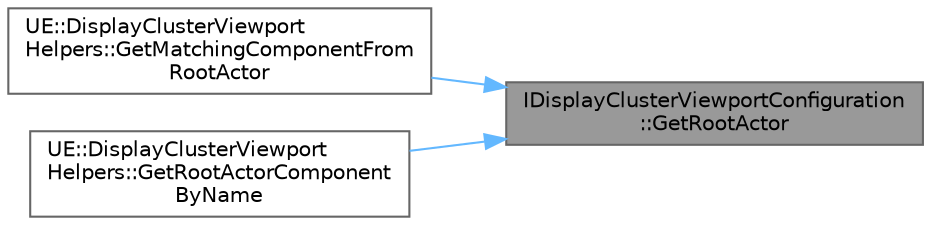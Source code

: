 digraph "IDisplayClusterViewportConfiguration::GetRootActor"
{
 // INTERACTIVE_SVG=YES
 // LATEX_PDF_SIZE
  bgcolor="transparent";
  edge [fontname=Helvetica,fontsize=10,labelfontname=Helvetica,labelfontsize=10];
  node [fontname=Helvetica,fontsize=10,shape=box,height=0.2,width=0.4];
  rankdir="RL";
  Node1 [id="Node000001",label="IDisplayClusterViewportConfiguration\l::GetRootActor",height=0.2,width=0.4,color="gray40", fillcolor="grey60", style="filled", fontcolor="black",tooltip="Gets a reference to the DCRA by type."];
  Node1 -> Node2 [id="edge1_Node000001_Node000002",dir="back",color="steelblue1",style="solid",tooltip=" "];
  Node2 [id="Node000002",label="UE::DisplayClusterViewport\lHelpers::GetMatchingComponentFrom\lRootActor",height=0.2,width=0.4,color="grey40", fillcolor="white", style="filled",URL="$d6/dec/namespaceUE_1_1DisplayClusterViewportHelpers.html#a6b23a81ce2cda05afc4d17f1ad77f646",tooltip="Return the same component (by class and name) from a DCRA of the specified type."];
  Node1 -> Node3 [id="edge2_Node000001_Node000003",dir="back",color="steelblue1",style="solid",tooltip=" "];
  Node3 [id="Node000003",label="UE::DisplayClusterViewport\lHelpers::GetRootActorComponent\lByName",height=0.2,width=0.4,color="grey40", fillcolor="white", style="filled",URL="$d6/dec/namespaceUE_1_1DisplayClusterViewportHelpers.html#a0c984d0627eddab399da49318a383970",tooltip="Find a component by name from a RootActor of the specified type."];
}
